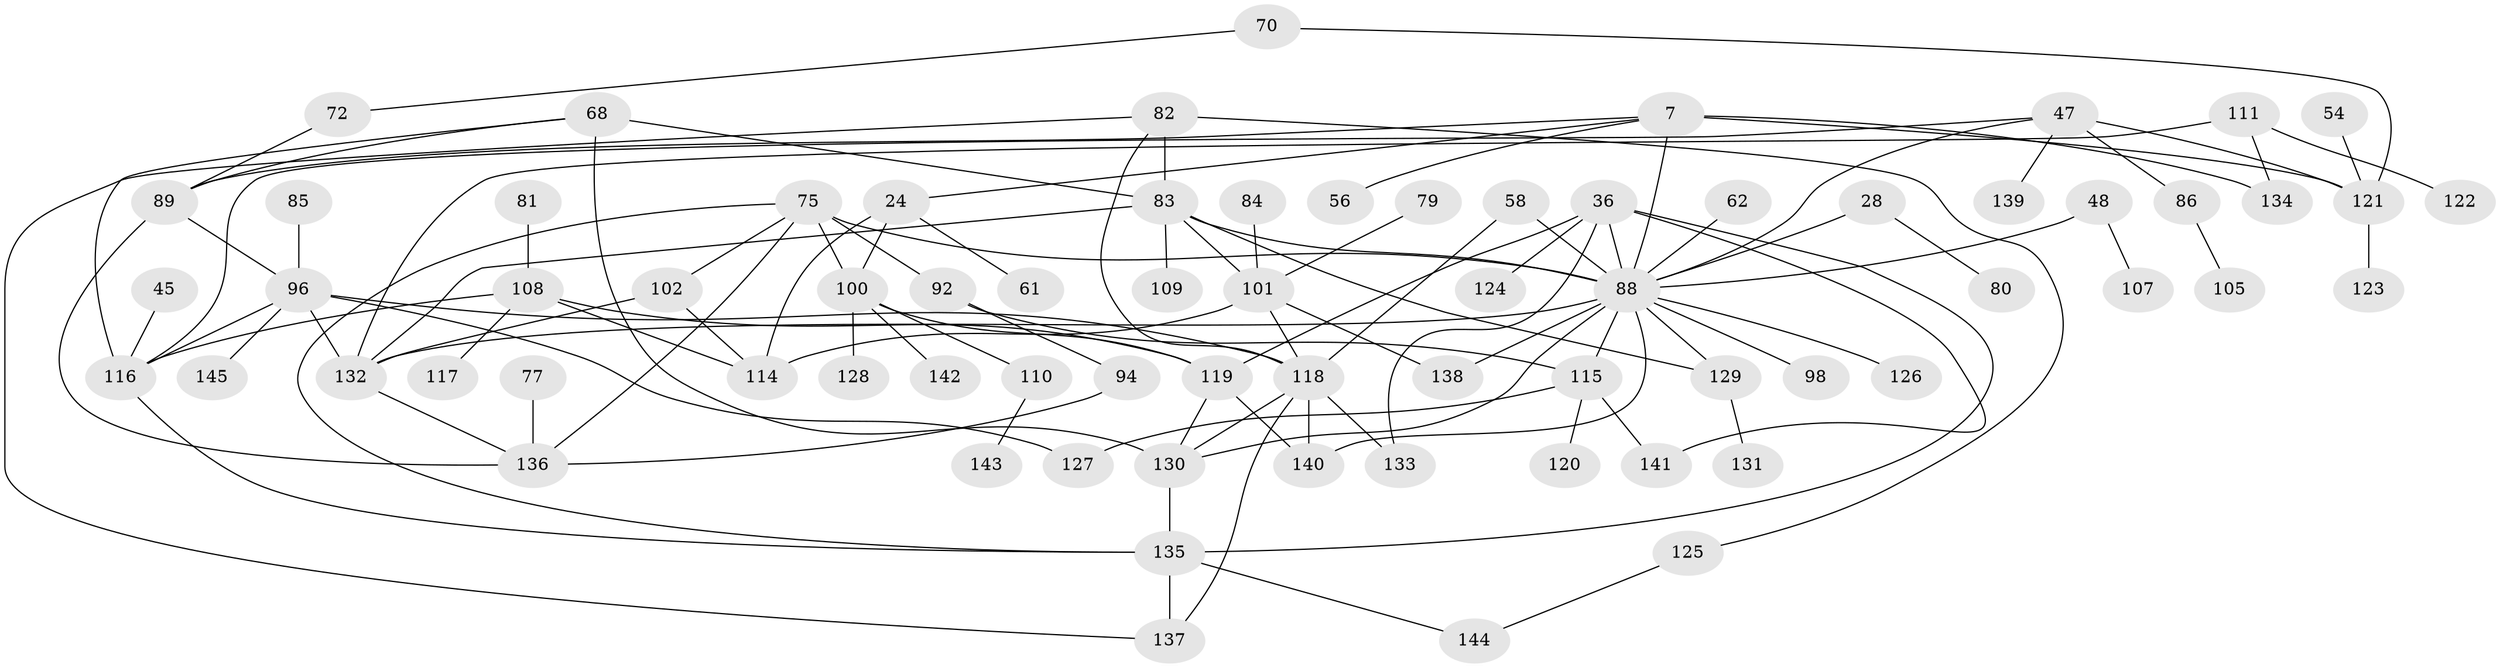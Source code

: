 // original degree distribution, {7: 0.020689655172413793, 6: 0.041379310344827586, 5: 0.0896551724137931, 4: 0.09655172413793103, 8: 0.006896551724137931, 2: 0.2482758620689655, 3: 0.27586206896551724, 1: 0.2206896551724138}
// Generated by graph-tools (version 1.1) at 2025/41/03/09/25 04:41:19]
// undirected, 72 vertices, 109 edges
graph export_dot {
graph [start="1"]
  node [color=gray90,style=filled];
  7 [super="+3"];
  24 [super="+5"];
  28;
  36 [super="+12+23"];
  45;
  47;
  48;
  54;
  56;
  58;
  61;
  62;
  68 [super="+21"];
  70;
  72;
  75 [super="+13"];
  77;
  79;
  80;
  81;
  82 [super="+50"];
  83 [super="+52+40"];
  84;
  85;
  86;
  88 [super="+87+74"];
  89 [super="+63+39"];
  92;
  94;
  96 [super="+65+17"];
  98;
  100 [super="+10+55"];
  101 [super="+27+32+41+71"];
  102;
  105;
  107;
  108 [super="+91"];
  109;
  110 [super="+38"];
  111;
  114 [super="+99"];
  115 [super="+57"];
  116 [super="+26+37+42"];
  117;
  118 [super="+59+113"];
  119 [super="+43"];
  120;
  121 [super="+25+34+51"];
  122;
  123;
  124;
  125;
  126;
  127;
  128;
  129 [super="+93"];
  130 [super="+9"];
  131;
  132 [super="+104"];
  133 [super="+31+106"];
  134 [super="+15"];
  135 [super="+97+103"];
  136 [super="+76+95"];
  137 [super="+112"];
  138 [super="+19"];
  139;
  140;
  141;
  142;
  143;
  144;
  145;
  7 -- 56;
  7 -- 134 [weight=2];
  7 -- 24;
  7 -- 121;
  7 -- 89;
  7 -- 88 [weight=2];
  24 -- 114 [weight=2];
  24 -- 61;
  24 -- 100;
  28 -- 80;
  28 -- 88;
  36 -- 124;
  36 -- 141;
  36 -- 133 [weight=2];
  36 -- 119;
  36 -- 88 [weight=2];
  36 -- 135;
  45 -- 116;
  47 -- 86;
  47 -- 139;
  47 -- 121 [weight=2];
  47 -- 116;
  47 -- 88;
  48 -- 107;
  48 -- 88;
  54 -- 121;
  58 -- 118;
  58 -- 88;
  62 -- 88;
  68 -- 83;
  68 -- 130 [weight=2];
  68 -- 116;
  68 -- 89;
  70 -- 72;
  70 -- 121;
  72 -- 89;
  75 -- 102;
  75 -- 92;
  75 -- 100 [weight=2];
  75 -- 136;
  75 -- 88;
  75 -- 135;
  77 -- 136;
  79 -- 101;
  81 -- 108;
  82 -- 125;
  82 -- 83 [weight=3];
  82 -- 118;
  82 -- 137;
  83 -- 132;
  83 -- 109;
  83 -- 101;
  83 -- 88;
  83 -- 129;
  84 -- 101;
  85 -- 96;
  86 -- 105;
  88 -- 132 [weight=6];
  88 -- 129 [weight=2];
  88 -- 130 [weight=2];
  88 -- 138;
  88 -- 140;
  88 -- 98;
  88 -- 126;
  88 -- 115;
  89 -- 136 [weight=2];
  89 -- 96 [weight=2];
  92 -- 94;
  92 -- 115;
  94 -- 136 [weight=2];
  96 -- 132;
  96 -- 145;
  96 -- 127;
  96 -- 116;
  96 -- 118;
  100 -- 142;
  100 -- 128;
  100 -- 110;
  100 -- 119;
  101 -- 138;
  101 -- 114;
  101 -- 118 [weight=2];
  102 -- 114;
  102 -- 132;
  108 -- 117;
  108 -- 114;
  108 -- 116;
  108 -- 119;
  110 -- 143;
  111 -- 122;
  111 -- 134;
  111 -- 132;
  115 -- 120;
  115 -- 141;
  115 -- 127;
  116 -- 135;
  118 -- 130;
  118 -- 137;
  118 -- 133;
  118 -- 140;
  119 -- 140;
  119 -- 130;
  121 -- 123;
  125 -- 144;
  129 -- 131;
  130 -- 135 [weight=3];
  132 -- 136;
  135 -- 144;
  135 -- 137;
}
